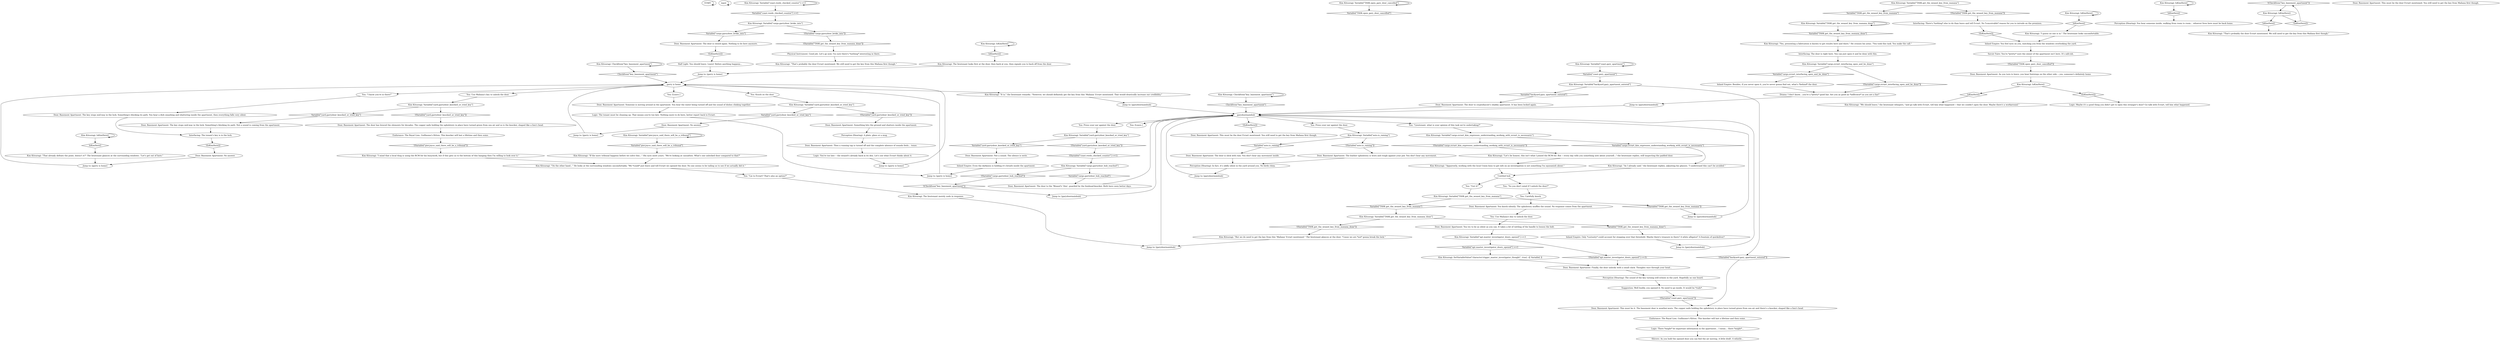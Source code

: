 # GARYS APARTMENT / DOOR
# You can open this door when you get the key from Manana.
# ==================================================
digraph G {
	  0 [label="START"];
	  1 [label="input"];
	  2 [label="Kim Kitsuragi: Variable[\"coast.reeds_checked_counter\"] >=1"];
	  3 [label="Variable[\"coast.reeds_checked_counter\"] >=1", shape=diamond];
	  4 [label="!(Variable[\"coast.reeds_checked_counter\"] >=1)", shape=diamond];
	  5 [label="Door, Basement Apartment: Someone is moving around in the apartment. You hear the water being turned off and the sound of dishes clinking together."];
	  6 [label="Kim Kitsuragi: Variable[\"TASK.open_gary_door_cancelled\"]"];
	  7 [label="Variable[\"TASK.open_gary_door_cancelled\"]", shape=diamond];
	  8 [label="!(Variable[\"TASK.open_gary_door_cancelled\"])", shape=diamond];
	  9 [label="Jump to: [garydoormainhub]"];
	  10 [label="Logic: There *might* be important information in the apartment... I mean... there *might*..."];
	  11 [label="Kim Kitsuragi: CheckItem(\"key_basement_apartment\")"];
	  12 [label="CheckItem(\"key_basement_apartment\")", shape=diamond];
	  13 [label="!(CheckItem(\"key_basement_apartment\"))", shape=diamond];
	  14 [label="Kim Kitsuragi: Variable[\"coast.gary_apartment\"]"];
	  15 [label="Variable[\"coast.gary_apartment\"]", shape=diamond];
	  16 [label="!(Variable[\"coast.gary_apartment\"])", shape=diamond];
	  17 [label="Physical Instrument: Good job. Let's go now. I'm sure there's *nothing* interesting in there."];
	  18 [label="Kim Kitsuragi: \"It is,\" the lieutenant remarks. \"However, we should definitely get the key from this 'Mañana' Evrart mentioned. That would drastically increase our credibility.\""];
	  19 [label="You: Press your ear against the door."];
	  20 [label="You: Use Mañana's key to unlock the door."];
	  21 [label="Kim Kitsuragi: IsKimHere()"];
	  22 [label="IsKimHere()", shape=diamond];
	  23 [label="!(IsKimHere())", shape=diamond];
	  24 [label="Inland Empire: Only *curiosity* could account for stepping over that threshold. Maybe there's treasure in there? A white alligator? A fountain of quicksilver?"];
	  25 [label="Kim Kitsuragi: The lieutenant merely nods in response."];
	  26 [label="Kim Kitsuragi: Variable[\"TASK.get_the_weasel_key_from_manana_done\"]"];
	  27 [label="Variable[\"TASK.get_the_weasel_key_from_manana_done\"]", shape=diamond];
	  28 [label="!(Variable[\"TASK.get_the_weasel_key_from_manana_done\"])", shape=diamond];
	  29 [label="Door, Basement Apartment: The door has braved the elements for decades. The copper nails holding the upholstery in place have turned green from sea air and so is the knocker, shaped like a lion's head."];
	  30 [label="Door, Basement Apartment: The key stops mid-way in the lock. Something's blocking its path. You hear a dish smashing and shattering inside the apartment, then everything falls very silent."];
	  31 [label="Kim Kitsuragi: IsKimHere()"];
	  32 [label="IsKimHere()", shape=diamond];
	  33 [label="!(IsKimHere())", shape=diamond];
	  34 [label="Kim Kitsuragi: IsKimHere()"];
	  35 [label="IsKimHere()", shape=diamond];
	  36 [label="!(IsKimHere())", shape=diamond];
	  37 [label="Perception (Hearing): You hear someone inside, walking from room to room... whoever lives here must be back home."];
	  38 [label="Kim Kitsuragi: \"That's probably the door Evrart mentioned. We still need to get the key from this Mañana first though.\""];
	  39 [label="Interfacing: There's *nothing* else to do than leave and tell Evrart. No *conceivable* reason for you to intrude on the premises."];
	  40 [label="Jump to: [garydoormainhub]"];
	  41 [label="Kim Kitsuragi: IsKimHere()"];
	  42 [label="IsKimHere()", shape=diamond];
	  43 [label="!(IsKimHere())", shape=diamond];
	  44 [label="You: Carefully knock."];
	  45 [label="Kim Kitsuragi: Variable[\"pier.joyce_said_there_will_be_a_tribunal\"]"];
	  46 [label="Variable[\"pier.joyce_said_there_will_be_a_tribunal\"]", shape=diamond];
	  47 [label="!(Variable[\"pier.joyce_said_there_will_be_a_tribunal\"])", shape=diamond];
	  48 [label="Kim Kitsuragi: CheckItem(\"key_basement_apartment\")"];
	  49 [label="CheckItem(\"key_basement_apartment\")", shape=diamond];
	  50 [label="!(CheckItem(\"key_basement_apartment\"))", shape=diamond];
	  51 [label="Door, Basement Apartment: This must be the door Evrart mentioned. You still need to get the key from Mañana first though."];
	  52 [label="Jump to: [garydoormainhub]"];
	  53 [label="Shivers: As you hold the opened door you can feel the air moving. A little draft. A whistle..."];
	  54 [label="Perception (Hearing): In fact, it's oddly silent in the yard around you. No birds chirp."];
	  55 [label="Interfacing: The door is right here. You can just open it and be done with this."];
	  56 [label="Door, Basement Apartment: The door to the 'Weasel's' Den', guarded by the lionhead-knocker. Both have seen better days."];
	  57 [label="You: Use Mañana's key to unlock the door."];
	  58 [label="Jump to: [garry is home]"];
	  59 [label="Jump to: [garry is home]"];
	  60 [label="Door, Basement Apartment: The door to cryptofascist's shabby apartment. It has been locked again."];
	  61 [label="Kim Kitsuragi: \"Let's be honest, this isn't what I joined the RCM for. But -- every day tells you something new about yourself...\" the lieutenant replies, still inspecting the padded door."];
	  62 [label="Perception (Hearing): A plate, glass or a mug."];
	  63 [label="Interfacing: The tenant's key is in the lock."];
	  64 [label="Door, Basement Apartment: No answer."];
	  65 [label="Door, Basement Apartment: Finally, the door unlocks with a small clack. Thoughts race through your head..."];
	  66 [label="Endurance: The Royal Lion. Guillaume's Kitten. This knocker will last a lifetime and then some."];
	  67 [label="Door, Basement Apartment: Not a sound. The silence is eerie."];
	  68 [label="Jump to: [garry is home]"];
	  69 [label="Kim Kitsuragi: Variable[\"cargo.evrart_kim_expresses_understanding_worknig_with_evrart_is_necessarry\"]"];
	  70 [label="Variable[\"cargo.evrart_kim_expresses_understanding_worknig_with_evrart_is_necessarry\"]", shape=diamond];
	  71 [label="!(Variable[\"cargo.evrart_kim_expresses_understanding_worknig_with_evrart_is_necessarry\"])", shape=diamond];
	  72 [label="Suggestion: Well buddy, you opened it. No need to go inside. It would be *rude*."];
	  73 [label="Kim Kitsuragi: \"Yes, presenting a fabrication is known to get results here and there.\" He crosses his arms. \"You took this task. You make the call.\""];
	  74 [label="Kim Kitsuragi: Variable[\"TASK.get_the_weasel_key_from_manana\"]"];
	  75 [label="Variable[\"TASK.get_the_weasel_key_from_manana\"]", shape=diamond];
	  76 [label="!(Variable[\"TASK.get_the_weasel_key_from_manana\"])", shape=diamond];
	  77 [label="Kim Kitsuragi: Variable[\"cargo.garrydoor_hub_reached\"]"];
	  78 [label="Variable[\"cargo.garrydoor_hub_reached\"]", shape=diamond];
	  79 [label="!(Variable[\"cargo.garrydoor_hub_reached\"])", shape=diamond];
	  80 [label="Door, Basement Apartment: The door is closed again. Nothing to do here anymore."];
	  81 [label="Kim Kitsuragi: Variable[\"apt.master_investigator_doors_opened\"] >=3"];
	  82 [label="Variable[\"apt.master_investigator_doors_opened\"] >=3", shape=diamond];
	  83 [label="!(Variable[\"apt.master_investigator_doors_opened\"] >=3)", shape=diamond];
	  84 [label="Kim Kitsuragi: \"Apparently, working with the local Union boss to get info on an investigation is not something I'm squeamish about.\""];
	  85 [label="Savoir Faire: You're *pretty* sure the owner of the apartment isn't here. It's safe-ish."];
	  86 [label="Jump to: [garydoormainhub]"];
	  87 [label="Kim Kitsuragi: Variable[\"yard.garrydoor_knocked_or_tried_key\"]"];
	  88 [label="Variable[\"yard.garrydoor_knocked_or_tried_key\"]", shape=diamond];
	  89 [label="!(Variable[\"yard.garrydoor_knocked_or_tried_key\"])", shape=diamond];
	  90 [label="Door, Basement Apartment: The door is slick with rain. You don't hear any movement inside."];
	  91 [label="Jump to: [garydoormainhub]"];
	  92 [label="Drama: I don't know... you're a *pretty* good liar. Are you as good an *infiltrator* as you are a liar?"];
	  93 [label="Inland Empire: Besides, if you never open it, you're never gonna find out, what's *behind* the door."];
	  94 [label="Kim Kitsuragi: Variable[\"TASK.get_the_weasel_key_from_manana_done\"]"];
	  95 [label="Variable[\"TASK.get_the_weasel_key_from_manana_done\"]", shape=diamond];
	  96 [label="!(Variable[\"TASK.get_the_weasel_key_from_manana_done\"])", shape=diamond];
	  97 [label="Jump to: [garry is home]"];
	  98 [label="Door, Basement Apartment: This must be the door Evrart mentioned. You still need to get the key from Mañana first though."];
	  99 [label="Kim Kitsuragi: Variable[\"auto.is_raining\"]"];
	  100 [label="Variable[\"auto.is_raining\"]", shape=diamond];
	  101 [label="!(Variable[\"auto.is_raining\"])", shape=diamond];
	  102 [label="You: [Leave.]"];
	  103 [label="You: \"I know you're in there!\""];
	  104 [label="Kim Kitsuragi: \"That already defeats the point, doesn't it?\" The lieutenant glances at the surrounding windows. \"Let's get out of here.\""];
	  105 [label="Kim Kitsuragi: The lieutenant looks first at the door, then back at you, then signals you to back off from the door."];
	  106 [label="Kim Kitsuragi: Variable[\"cargo.garrydoor_broke_into\"]"];
	  107 [label="Variable[\"cargo.garrydoor_broke_into\"]", shape=diamond];
	  108 [label="!(Variable[\"cargo.garrydoor_broke_into\"])", shape=diamond];
	  109 [label="Kim Kitsuragi: \"That's probably the door Evrart mentioned. We still need to get the key from this Mañana first though.\""];
	  110 [label="You: \"So you don't mind if I unlock the door?\""];
	  111 [label="garry is home"];
	  112 [label="Door, Basement Apartment: The key stops mid-way in the lock. Something's blocking its path. Not a sound is coming from the apartment."];
	  113 [label="Kim Kitsuragi: \"We should leave,\" the lieutenant whispers, \"and go talk with Evrart, tell him what happened -- that we couldn't open the door. Maybe there's a workaround.\""];
	  114 [label="You: Press your ear against the door."];
	  115 [label="Door, Basement Apartment: The leather upholstery is worn and rough against your jaw. You don't hear any movement."];
	  116 [label="Endurance: The Royal Lion. Guillaume's Kitten. This knocker will last a lifetime and then some."];
	  117 [label="Inland Empire: You feel eyes on you, watching you from the windows overlooking the yard."];
	  118 [label="Jump to: [garydoormainhub]"];
	  119 [label="Kim Kitsuragi: Variable[\"yard.garrydoor_knocked_or_tried_key\"]"];
	  120 [label="Variable[\"yard.garrydoor_knocked_or_tried_key\"]", shape=diamond];
	  121 [label="!(Variable[\"yard.garrydoor_knocked_or_tried_key\"])", shape=diamond];
	  122 [label="Kim Kitsuragi: IsKimHere()"];
	  123 [label="IsKimHere()", shape=diamond];
	  124 [label="!(IsKimHere())", shape=diamond];
	  125 [label="Kim Kitsuragi: IsKimHere()"];
	  126 [label="IsKimHere()", shape=diamond];
	  127 [label="!(IsKimHere())", shape=diamond];
	  128 [label="You: \"Lieutenant, what is your opinion of this task we're undertaking?\""];
	  129 [label="Untitled hub"];
	  130 [label="Kim Kitsuragi: \"On the other hand...\" He looks at the surrounding windows uncomfortably. \"We *could* just leave and tell Evrart we opened the door. No one seems to be tailing us to see if we actually did it.\""];
	  131 [label="Jump to: [garry is home]"];
	  132 [label="Kim Kitsuragi: SetVariableValue(\"character.trigger_master_investigator_thought\", true) --[[ Variable[ ]]"];
	  133 [label="Door, Basement Apartment: You knock silently. The upholstery muffles the sound. No response comes from the apartment."];
	  134 [label="You: \"Got it!\""];
	  135 [label="Kim Kitsuragi: Variable[\"backyard.gary_apartment_entered\"]"];
	  136 [label="Variable[\"backyard.gary_apartment_entered\"]", shape=diamond];
	  137 [label="!(Variable[\"backyard.gary_apartment_entered\"])", shape=diamond];
	  138 [label="Kim Kitsuragi: \"I mind that a local thug is using the RCM for his busywork, but if this gets us to the bottom of this hanging then I'm willing to look over it.\""];
	  139 [label="Jump to: [garydoormainhub]"];
	  140 [label="Door, Basement Apartment: You try to be as silent as you can. It takes a bit of rattling of the handle to loosen the bolt."];
	  141 [label="Logic: The tenant must be cleaning up. That means you're too late. Nothing more to do here, better report back to Evrart."];
	  142 [label="Door, Basement Apartment: Something hits the ground and shatters inside the apartment."];
	  143 [label="Logic: You're too late -- the weasel's already back in its den. Let's see what Evrart thinks about it."];
	  144 [label="Door, Basement Apartment: As you turn to leave, you hear footsteps on the other side -- yes, someone's definitely home."];
	  145 [label="Door, Basement Apartment: This must be it. The basement door is weather-worn. The copper nails holding the upholstery in place have turned green from sea air and there's a knocker, shaped like a lion's head."];
	  146 [label="Kim Kitsuragi: \"As I already said,\" the lieutenant replies, adjusting his glasses. \"I understand this can't be avoided.\""];
	  147 [label="Kim Kitsuragi: \"If the merc tribunal happens before we solve this...\" His eyes meet yours. \"We're looking at casualties. What's one unlocked door compared to that?\""];
	  148 [label="You: \"Lie to Evrart? That's also an option?\""];
	  149 [label="Kim Kitsuragi: \"But we do need to get the key from this 'Mañana' Evrart mentioned.\" The lieutenant glances at the door. \"Cause we are *not* gonna break the lock.\""];
	  150 [label="Kim Kitsuragi: Variable[\"TASK.get_the_weasel_key_from_manana\"]"];
	  151 [label="Variable[\"TASK.get_the_weasel_key_from_manana\"]", shape=diamond];
	  152 [label="!(Variable[\"TASK.get_the_weasel_key_from_manana\"])", shape=diamond];
	  153 [label="You: Knock on the door."];
	  154 [label="Inland Empire: Even the darkness is holding it's breath inside the apartment."];
	  155 [label="Kim Kitsuragi: Variable[\"yard.garrydoor_knocked_or_tried_key\"]"];
	  156 [label="Variable[\"yard.garrydoor_knocked_or_tried_key\"]", shape=diamond];
	  157 [label="!(Variable[\"yard.garrydoor_knocked_or_tried_key\"])", shape=diamond];
	  158 [label="Logic: Maybe it's a good thing you didn't get to open this stranger's door? Go talk with Evrart, tell him what happened."];
	  159 [label="Half Light: You should leave. Leave! Before anything happens..."];
	  160 [label="You: [Leave.]"];
	  161 [label="Perception (Hearing): The sound of the key turning still echoes in the yard. Hopefully no one heard."];
	  162 [label="Kim Kitsuragi: \"I guess no one is in.\" The lieutenant looks uncomfortable."];
	  163 [label="Kim Kitsuragi: Variable[\"cargo.evrart_interfacing_open_and_be_done\"]"];
	  164 [label="Variable[\"cargo.evrart_interfacing_open_and_be_done\"]", shape=diamond];
	  165 [label="!(Variable[\"cargo.evrart_interfacing_open_and_be_done\"])", shape=diamond];
	  166 [label="Door, Basement Apartment: Then a running tap is turned off and the complete absence of sounds feels... tense."];
	  167 [label="Door, Basement Apartment: No answer."];
	  168 [label="garydoormainhub"];
	  0 -> 0
	  1 -> 1
	  2 -> 2
	  2 -> 3
	  3 -> 106
	  4 -> 77
	  5 -> 141
	  6 -> 6
	  6 -> 7
	  8 -> 144
	  9 -> 168
	  10 -> 53
	  11 -> 11
	  11 -> 12
	  12 -> 168
	  13 -> 40
	  14 -> 14
	  14 -> 15
	  15 -> 135
	  16 -> 145
	  17 -> 38
	  18 -> 86
	  19 -> 119
	  20 -> 140
	  21 -> 21
	  21 -> 22
	  22 -> 162
	  23 -> 117
	  24 -> 9
	  25 -> 118
	  26 -> 26
	  26 -> 27
	  27 -> 73
	  28 -> 17
	  29 -> 66
	  30 -> 63
	  31 -> 32
	  31 -> 31
	  32 -> 104
	  33 -> 64
	  34 -> 34
	  34 -> 35
	  35 -> 105
	  36 -> 159
	  39 -> 23
	  40 -> 168
	  41 -> 41
	  41 -> 42
	  42 -> 37
	  43 -> 98
	  44 -> 133
	  45 -> 45
	  45 -> 46
	  46 -> 147
	  47 -> 138
	  48 -> 48
	  48 -> 49
	  49 -> 111
	  50 -> 125
	  52 -> 168
	  54 -> 52
	  55 -> 163
	  56 -> 168
	  57 -> 155
	  58 -> 111
	  59 -> 111
	  60 -> 168
	  61 -> 84
	  62 -> 166
	  63 -> 33
	  64 -> 68
	  65 -> 161
	  66 -> 47
	  67 -> 154
	  68 -> 111
	  69 -> 70
	  69 -> 71
	  70 -> 146
	  71 -> 61
	  72 -> 16
	  73 -> 55
	  74 -> 75
	  74 -> 76
	  75 -> 94
	  76 -> 139
	  77 -> 78
	  77 -> 79
	  78 -> 56
	  79 -> 13
	  80 -> 36
	  81 -> 82
	  81 -> 83
	  82 -> 132
	  83 -> 65
	  84 -> 129
	  85 -> 8
	  86 -> 168
	  87 -> 88
	  87 -> 89
	  88 -> 167
	  89 -> 142
	  90 -> 54
	  91 -> 168
	  92 -> 91
	  93 -> 92
	  94 -> 96
	  94 -> 95
	  95 -> 24
	  96 -> 149
	  97 -> 111
	  99 -> 100
	  99 -> 101
	  100 -> 90
	  101 -> 115
	  102 -> 5
	  103 -> 30
	  104 -> 68
	  105 -> 58
	  106 -> 107
	  106 -> 108
	  107 -> 80
	  108 -> 28
	  110 -> 44
	  111 -> 102
	  111 -> 103
	  111 -> 18
	  111 -> 153
	  111 -> 57
	  112 -> 63
	  114 -> 99
	  115 -> 54
	  116 -> 10
	  117 -> 85
	  118 -> 168
	  119 -> 120
	  119 -> 121
	  120 -> 67
	  121 -> 4
	  122 -> 123
	  122 -> 124
	  123 -> 113
	  124 -> 158
	  125 -> 126
	  125 -> 127
	  126 -> 109
	  127 -> 50
	  128 -> 69
	  129 -> 134
	  129 -> 110
	  130 -> 148
	  131 -> 111
	  132 -> 65
	  133 -> 20
	  134 -> 74
	  135 -> 136
	  135 -> 137
	  136 -> 60
	  137 -> 145
	  138 -> 130
	  139 -> 168
	  140 -> 81
	  141 -> 131
	  142 -> 62
	  143 -> 97
	  144 -> 122
	  145 -> 116
	  146 -> 129
	  147 -> 130
	  148 -> 25
	  149 -> 118
	  150 -> 152
	  150 -> 151
	  152 -> 39
	  153 -> 87
	  154 -> 131
	  155 -> 156
	  155 -> 157
	  156 -> 112
	  157 -> 29
	  159 -> 58
	  161 -> 72
	  162 -> 117
	  163 -> 164
	  163 -> 165
	  164 -> 93
	  165 -> 92
	  166 -> 143
	  167 -> 59
	  168 -> 128
	  168 -> 160
	  168 -> 43
	  168 -> 114
	  168 -> 19
}

